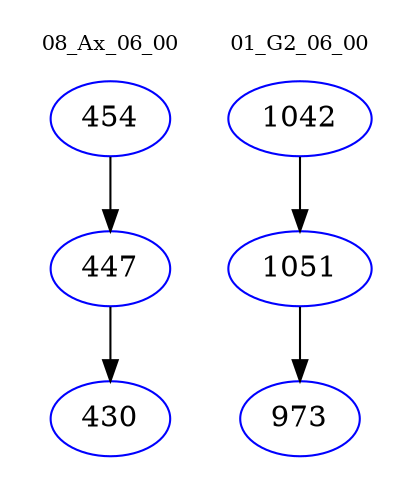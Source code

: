 digraph{
subgraph cluster_0 {
color = white
label = "08_Ax_06_00";
fontsize=10;
T0_454 [label="454", color="blue"]
T0_454 -> T0_447 [color="black"]
T0_447 [label="447", color="blue"]
T0_447 -> T0_430 [color="black"]
T0_430 [label="430", color="blue"]
}
subgraph cluster_1 {
color = white
label = "01_G2_06_00";
fontsize=10;
T1_1042 [label="1042", color="blue"]
T1_1042 -> T1_1051 [color="black"]
T1_1051 [label="1051", color="blue"]
T1_1051 -> T1_973 [color="black"]
T1_973 [label="973", color="blue"]
}
}

